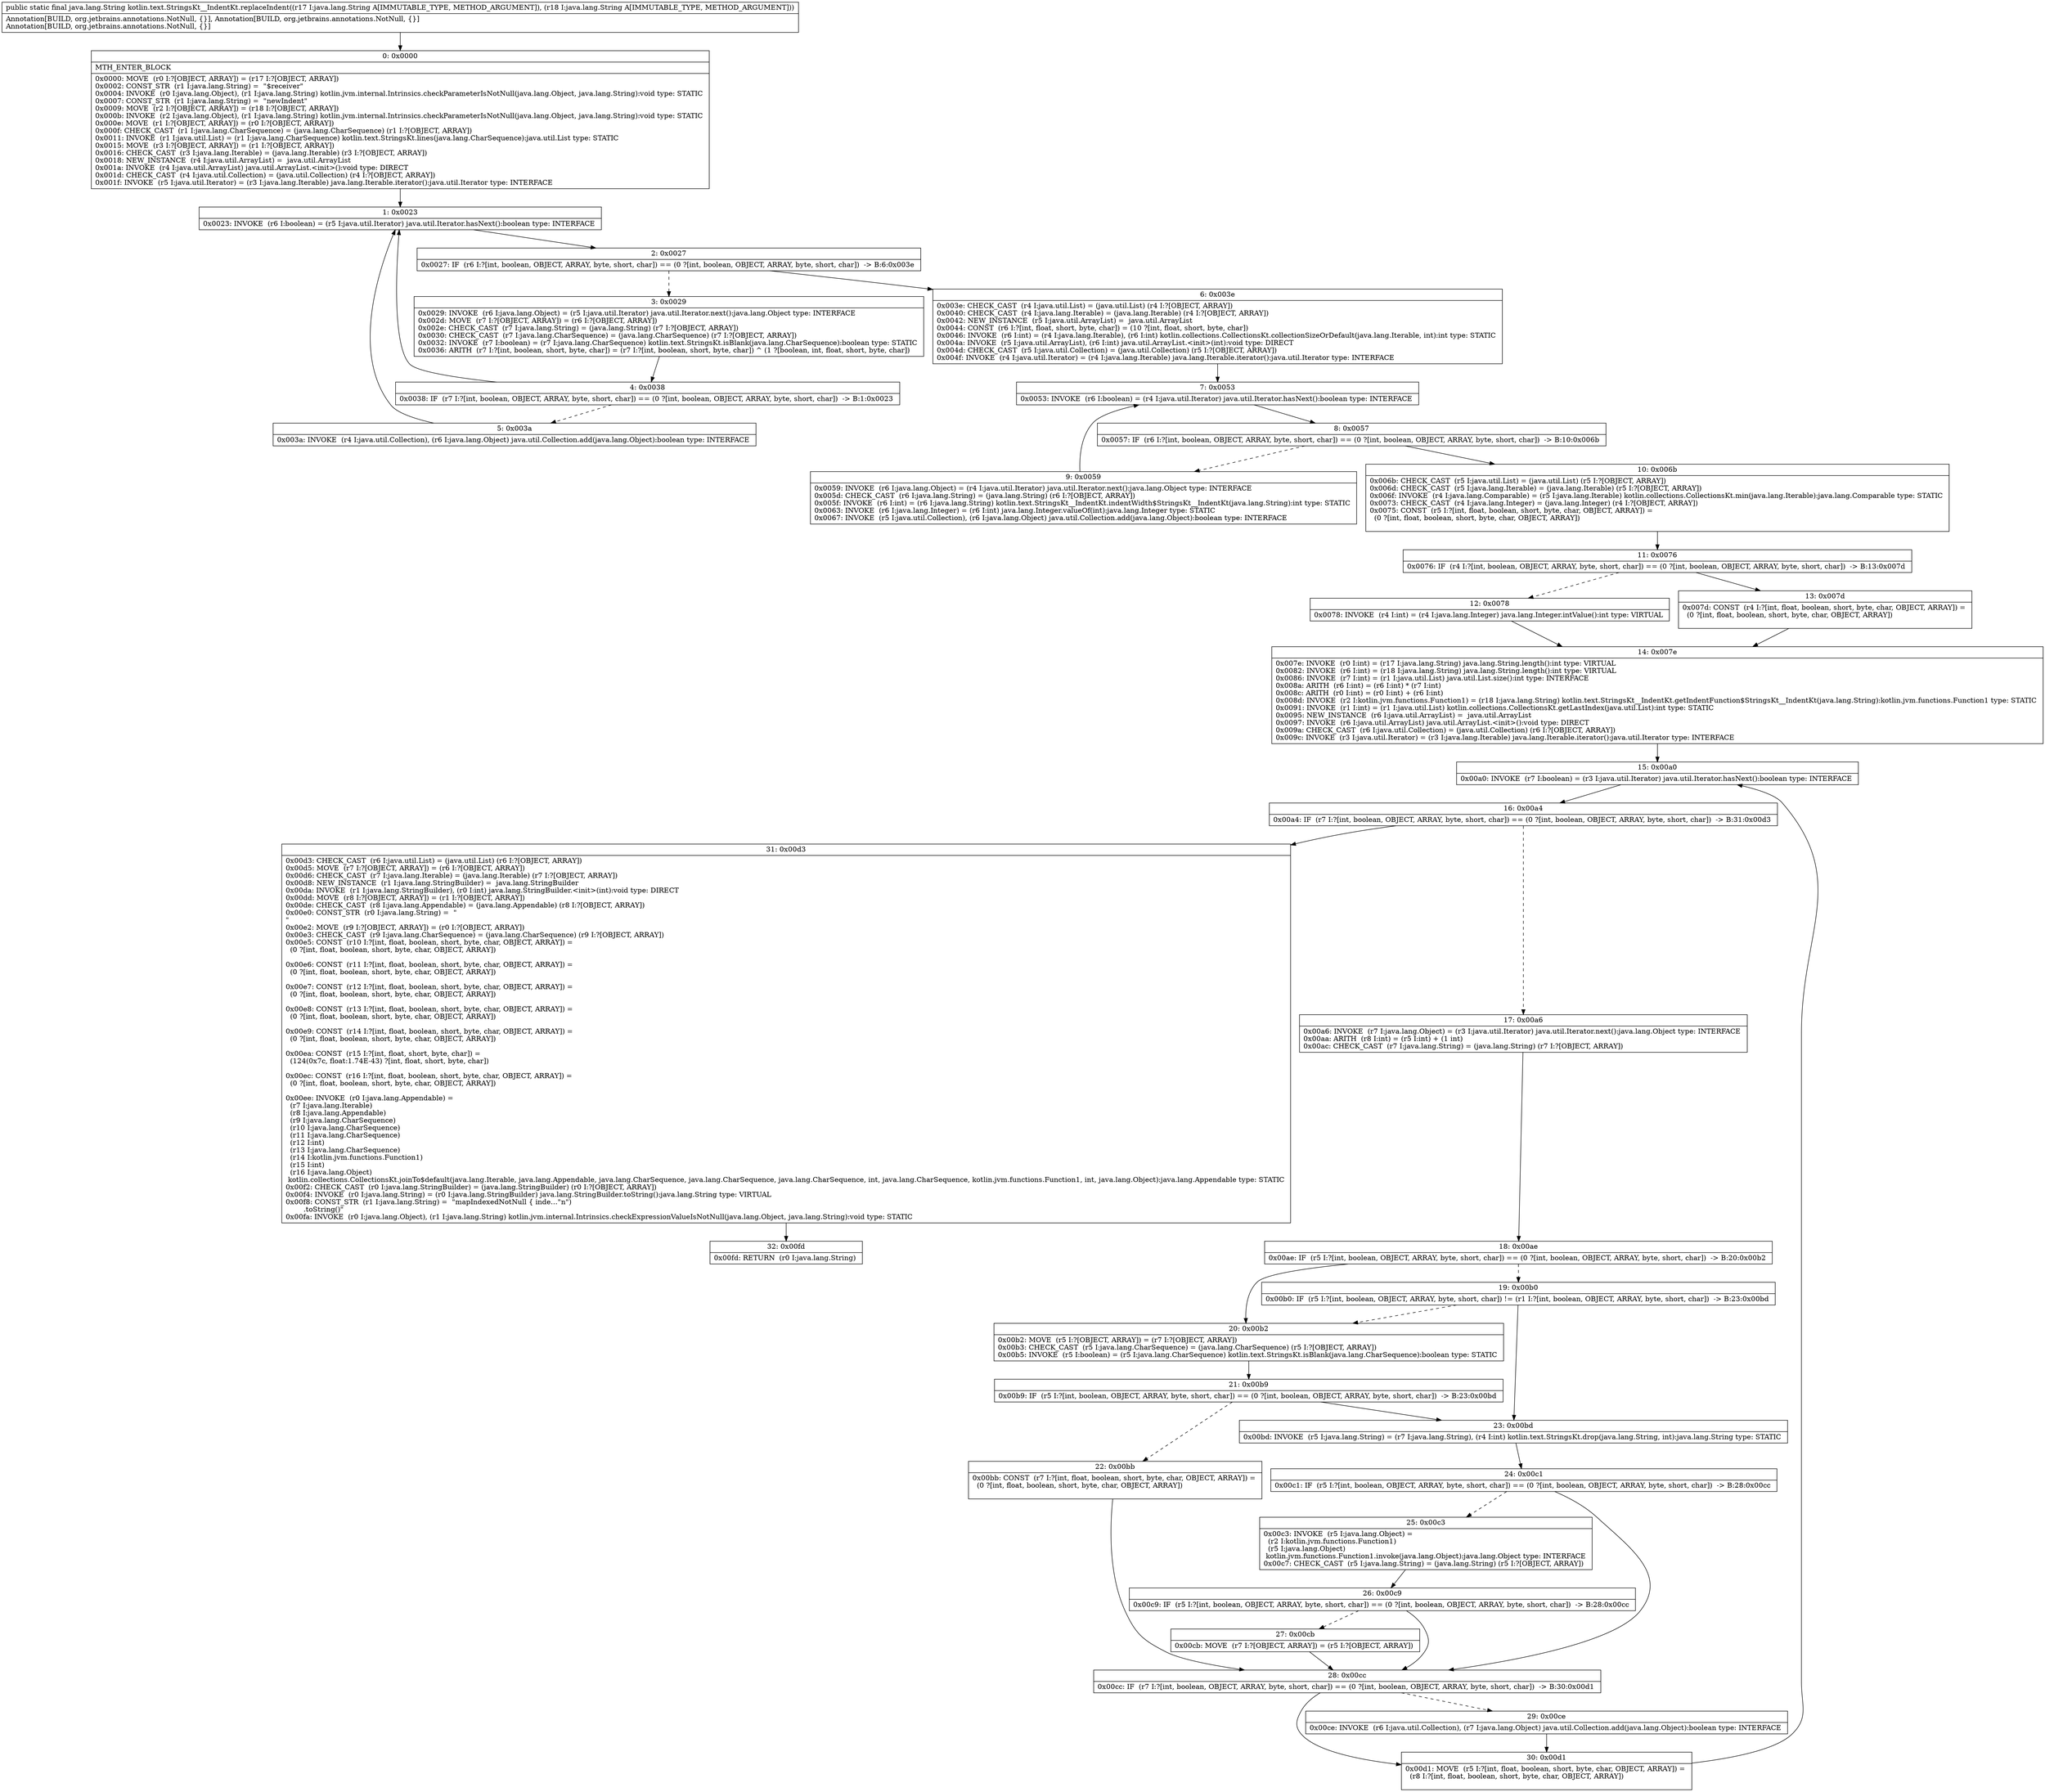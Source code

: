 digraph "CFG forkotlin.text.StringsKt__IndentKt.replaceIndent(Ljava\/lang\/String;Ljava\/lang\/String;)Ljava\/lang\/String;" {
Node_0 [shape=record,label="{0\:\ 0x0000|MTH_ENTER_BLOCK\l|0x0000: MOVE  (r0 I:?[OBJECT, ARRAY]) = (r17 I:?[OBJECT, ARRAY]) \l0x0002: CONST_STR  (r1 I:java.lang.String) =  \"$receiver\" \l0x0004: INVOKE  (r0 I:java.lang.Object), (r1 I:java.lang.String) kotlin.jvm.internal.Intrinsics.checkParameterIsNotNull(java.lang.Object, java.lang.String):void type: STATIC \l0x0007: CONST_STR  (r1 I:java.lang.String) =  \"newIndent\" \l0x0009: MOVE  (r2 I:?[OBJECT, ARRAY]) = (r18 I:?[OBJECT, ARRAY]) \l0x000b: INVOKE  (r2 I:java.lang.Object), (r1 I:java.lang.String) kotlin.jvm.internal.Intrinsics.checkParameterIsNotNull(java.lang.Object, java.lang.String):void type: STATIC \l0x000e: MOVE  (r1 I:?[OBJECT, ARRAY]) = (r0 I:?[OBJECT, ARRAY]) \l0x000f: CHECK_CAST  (r1 I:java.lang.CharSequence) = (java.lang.CharSequence) (r1 I:?[OBJECT, ARRAY]) \l0x0011: INVOKE  (r1 I:java.util.List) = (r1 I:java.lang.CharSequence) kotlin.text.StringsKt.lines(java.lang.CharSequence):java.util.List type: STATIC \l0x0015: MOVE  (r3 I:?[OBJECT, ARRAY]) = (r1 I:?[OBJECT, ARRAY]) \l0x0016: CHECK_CAST  (r3 I:java.lang.Iterable) = (java.lang.Iterable) (r3 I:?[OBJECT, ARRAY]) \l0x0018: NEW_INSTANCE  (r4 I:java.util.ArrayList) =  java.util.ArrayList \l0x001a: INVOKE  (r4 I:java.util.ArrayList) java.util.ArrayList.\<init\>():void type: DIRECT \l0x001d: CHECK_CAST  (r4 I:java.util.Collection) = (java.util.Collection) (r4 I:?[OBJECT, ARRAY]) \l0x001f: INVOKE  (r5 I:java.util.Iterator) = (r3 I:java.lang.Iterable) java.lang.Iterable.iterator():java.util.Iterator type: INTERFACE \l}"];
Node_1 [shape=record,label="{1\:\ 0x0023|0x0023: INVOKE  (r6 I:boolean) = (r5 I:java.util.Iterator) java.util.Iterator.hasNext():boolean type: INTERFACE \l}"];
Node_2 [shape=record,label="{2\:\ 0x0027|0x0027: IF  (r6 I:?[int, boolean, OBJECT, ARRAY, byte, short, char]) == (0 ?[int, boolean, OBJECT, ARRAY, byte, short, char])  \-\> B:6:0x003e \l}"];
Node_3 [shape=record,label="{3\:\ 0x0029|0x0029: INVOKE  (r6 I:java.lang.Object) = (r5 I:java.util.Iterator) java.util.Iterator.next():java.lang.Object type: INTERFACE \l0x002d: MOVE  (r7 I:?[OBJECT, ARRAY]) = (r6 I:?[OBJECT, ARRAY]) \l0x002e: CHECK_CAST  (r7 I:java.lang.String) = (java.lang.String) (r7 I:?[OBJECT, ARRAY]) \l0x0030: CHECK_CAST  (r7 I:java.lang.CharSequence) = (java.lang.CharSequence) (r7 I:?[OBJECT, ARRAY]) \l0x0032: INVOKE  (r7 I:boolean) = (r7 I:java.lang.CharSequence) kotlin.text.StringsKt.isBlank(java.lang.CharSequence):boolean type: STATIC \l0x0036: ARITH  (r7 I:?[int, boolean, short, byte, char]) = (r7 I:?[int, boolean, short, byte, char]) ^ (1 ?[boolean, int, float, short, byte, char]) \l}"];
Node_4 [shape=record,label="{4\:\ 0x0038|0x0038: IF  (r7 I:?[int, boolean, OBJECT, ARRAY, byte, short, char]) == (0 ?[int, boolean, OBJECT, ARRAY, byte, short, char])  \-\> B:1:0x0023 \l}"];
Node_5 [shape=record,label="{5\:\ 0x003a|0x003a: INVOKE  (r4 I:java.util.Collection), (r6 I:java.lang.Object) java.util.Collection.add(java.lang.Object):boolean type: INTERFACE \l}"];
Node_6 [shape=record,label="{6\:\ 0x003e|0x003e: CHECK_CAST  (r4 I:java.util.List) = (java.util.List) (r4 I:?[OBJECT, ARRAY]) \l0x0040: CHECK_CAST  (r4 I:java.lang.Iterable) = (java.lang.Iterable) (r4 I:?[OBJECT, ARRAY]) \l0x0042: NEW_INSTANCE  (r5 I:java.util.ArrayList) =  java.util.ArrayList \l0x0044: CONST  (r6 I:?[int, float, short, byte, char]) = (10 ?[int, float, short, byte, char]) \l0x0046: INVOKE  (r6 I:int) = (r4 I:java.lang.Iterable), (r6 I:int) kotlin.collections.CollectionsKt.collectionSizeOrDefault(java.lang.Iterable, int):int type: STATIC \l0x004a: INVOKE  (r5 I:java.util.ArrayList), (r6 I:int) java.util.ArrayList.\<init\>(int):void type: DIRECT \l0x004d: CHECK_CAST  (r5 I:java.util.Collection) = (java.util.Collection) (r5 I:?[OBJECT, ARRAY]) \l0x004f: INVOKE  (r4 I:java.util.Iterator) = (r4 I:java.lang.Iterable) java.lang.Iterable.iterator():java.util.Iterator type: INTERFACE \l}"];
Node_7 [shape=record,label="{7\:\ 0x0053|0x0053: INVOKE  (r6 I:boolean) = (r4 I:java.util.Iterator) java.util.Iterator.hasNext():boolean type: INTERFACE \l}"];
Node_8 [shape=record,label="{8\:\ 0x0057|0x0057: IF  (r6 I:?[int, boolean, OBJECT, ARRAY, byte, short, char]) == (0 ?[int, boolean, OBJECT, ARRAY, byte, short, char])  \-\> B:10:0x006b \l}"];
Node_9 [shape=record,label="{9\:\ 0x0059|0x0059: INVOKE  (r6 I:java.lang.Object) = (r4 I:java.util.Iterator) java.util.Iterator.next():java.lang.Object type: INTERFACE \l0x005d: CHECK_CAST  (r6 I:java.lang.String) = (java.lang.String) (r6 I:?[OBJECT, ARRAY]) \l0x005f: INVOKE  (r6 I:int) = (r6 I:java.lang.String) kotlin.text.StringsKt__IndentKt.indentWidth$StringsKt__IndentKt(java.lang.String):int type: STATIC \l0x0063: INVOKE  (r6 I:java.lang.Integer) = (r6 I:int) java.lang.Integer.valueOf(int):java.lang.Integer type: STATIC \l0x0067: INVOKE  (r5 I:java.util.Collection), (r6 I:java.lang.Object) java.util.Collection.add(java.lang.Object):boolean type: INTERFACE \l}"];
Node_10 [shape=record,label="{10\:\ 0x006b|0x006b: CHECK_CAST  (r5 I:java.util.List) = (java.util.List) (r5 I:?[OBJECT, ARRAY]) \l0x006d: CHECK_CAST  (r5 I:java.lang.Iterable) = (java.lang.Iterable) (r5 I:?[OBJECT, ARRAY]) \l0x006f: INVOKE  (r4 I:java.lang.Comparable) = (r5 I:java.lang.Iterable) kotlin.collections.CollectionsKt.min(java.lang.Iterable):java.lang.Comparable type: STATIC \l0x0073: CHECK_CAST  (r4 I:java.lang.Integer) = (java.lang.Integer) (r4 I:?[OBJECT, ARRAY]) \l0x0075: CONST  (r5 I:?[int, float, boolean, short, byte, char, OBJECT, ARRAY]) = \l  (0 ?[int, float, boolean, short, byte, char, OBJECT, ARRAY])\l \l}"];
Node_11 [shape=record,label="{11\:\ 0x0076|0x0076: IF  (r4 I:?[int, boolean, OBJECT, ARRAY, byte, short, char]) == (0 ?[int, boolean, OBJECT, ARRAY, byte, short, char])  \-\> B:13:0x007d \l}"];
Node_12 [shape=record,label="{12\:\ 0x0078|0x0078: INVOKE  (r4 I:int) = (r4 I:java.lang.Integer) java.lang.Integer.intValue():int type: VIRTUAL \l}"];
Node_13 [shape=record,label="{13\:\ 0x007d|0x007d: CONST  (r4 I:?[int, float, boolean, short, byte, char, OBJECT, ARRAY]) = \l  (0 ?[int, float, boolean, short, byte, char, OBJECT, ARRAY])\l \l}"];
Node_14 [shape=record,label="{14\:\ 0x007e|0x007e: INVOKE  (r0 I:int) = (r17 I:java.lang.String) java.lang.String.length():int type: VIRTUAL \l0x0082: INVOKE  (r6 I:int) = (r18 I:java.lang.String) java.lang.String.length():int type: VIRTUAL \l0x0086: INVOKE  (r7 I:int) = (r1 I:java.util.List) java.util.List.size():int type: INTERFACE \l0x008a: ARITH  (r6 I:int) = (r6 I:int) * (r7 I:int) \l0x008c: ARITH  (r0 I:int) = (r0 I:int) + (r6 I:int) \l0x008d: INVOKE  (r2 I:kotlin.jvm.functions.Function1) = (r18 I:java.lang.String) kotlin.text.StringsKt__IndentKt.getIndentFunction$StringsKt__IndentKt(java.lang.String):kotlin.jvm.functions.Function1 type: STATIC \l0x0091: INVOKE  (r1 I:int) = (r1 I:java.util.List) kotlin.collections.CollectionsKt.getLastIndex(java.util.List):int type: STATIC \l0x0095: NEW_INSTANCE  (r6 I:java.util.ArrayList) =  java.util.ArrayList \l0x0097: INVOKE  (r6 I:java.util.ArrayList) java.util.ArrayList.\<init\>():void type: DIRECT \l0x009a: CHECK_CAST  (r6 I:java.util.Collection) = (java.util.Collection) (r6 I:?[OBJECT, ARRAY]) \l0x009c: INVOKE  (r3 I:java.util.Iterator) = (r3 I:java.lang.Iterable) java.lang.Iterable.iterator():java.util.Iterator type: INTERFACE \l}"];
Node_15 [shape=record,label="{15\:\ 0x00a0|0x00a0: INVOKE  (r7 I:boolean) = (r3 I:java.util.Iterator) java.util.Iterator.hasNext():boolean type: INTERFACE \l}"];
Node_16 [shape=record,label="{16\:\ 0x00a4|0x00a4: IF  (r7 I:?[int, boolean, OBJECT, ARRAY, byte, short, char]) == (0 ?[int, boolean, OBJECT, ARRAY, byte, short, char])  \-\> B:31:0x00d3 \l}"];
Node_17 [shape=record,label="{17\:\ 0x00a6|0x00a6: INVOKE  (r7 I:java.lang.Object) = (r3 I:java.util.Iterator) java.util.Iterator.next():java.lang.Object type: INTERFACE \l0x00aa: ARITH  (r8 I:int) = (r5 I:int) + (1 int) \l0x00ac: CHECK_CAST  (r7 I:java.lang.String) = (java.lang.String) (r7 I:?[OBJECT, ARRAY]) \l}"];
Node_18 [shape=record,label="{18\:\ 0x00ae|0x00ae: IF  (r5 I:?[int, boolean, OBJECT, ARRAY, byte, short, char]) == (0 ?[int, boolean, OBJECT, ARRAY, byte, short, char])  \-\> B:20:0x00b2 \l}"];
Node_19 [shape=record,label="{19\:\ 0x00b0|0x00b0: IF  (r5 I:?[int, boolean, OBJECT, ARRAY, byte, short, char]) != (r1 I:?[int, boolean, OBJECT, ARRAY, byte, short, char])  \-\> B:23:0x00bd \l}"];
Node_20 [shape=record,label="{20\:\ 0x00b2|0x00b2: MOVE  (r5 I:?[OBJECT, ARRAY]) = (r7 I:?[OBJECT, ARRAY]) \l0x00b3: CHECK_CAST  (r5 I:java.lang.CharSequence) = (java.lang.CharSequence) (r5 I:?[OBJECT, ARRAY]) \l0x00b5: INVOKE  (r5 I:boolean) = (r5 I:java.lang.CharSequence) kotlin.text.StringsKt.isBlank(java.lang.CharSequence):boolean type: STATIC \l}"];
Node_21 [shape=record,label="{21\:\ 0x00b9|0x00b9: IF  (r5 I:?[int, boolean, OBJECT, ARRAY, byte, short, char]) == (0 ?[int, boolean, OBJECT, ARRAY, byte, short, char])  \-\> B:23:0x00bd \l}"];
Node_22 [shape=record,label="{22\:\ 0x00bb|0x00bb: CONST  (r7 I:?[int, float, boolean, short, byte, char, OBJECT, ARRAY]) = \l  (0 ?[int, float, boolean, short, byte, char, OBJECT, ARRAY])\l \l}"];
Node_23 [shape=record,label="{23\:\ 0x00bd|0x00bd: INVOKE  (r5 I:java.lang.String) = (r7 I:java.lang.String), (r4 I:int) kotlin.text.StringsKt.drop(java.lang.String, int):java.lang.String type: STATIC \l}"];
Node_24 [shape=record,label="{24\:\ 0x00c1|0x00c1: IF  (r5 I:?[int, boolean, OBJECT, ARRAY, byte, short, char]) == (0 ?[int, boolean, OBJECT, ARRAY, byte, short, char])  \-\> B:28:0x00cc \l}"];
Node_25 [shape=record,label="{25\:\ 0x00c3|0x00c3: INVOKE  (r5 I:java.lang.Object) = \l  (r2 I:kotlin.jvm.functions.Function1)\l  (r5 I:java.lang.Object)\l kotlin.jvm.functions.Function1.invoke(java.lang.Object):java.lang.Object type: INTERFACE \l0x00c7: CHECK_CAST  (r5 I:java.lang.String) = (java.lang.String) (r5 I:?[OBJECT, ARRAY]) \l}"];
Node_26 [shape=record,label="{26\:\ 0x00c9|0x00c9: IF  (r5 I:?[int, boolean, OBJECT, ARRAY, byte, short, char]) == (0 ?[int, boolean, OBJECT, ARRAY, byte, short, char])  \-\> B:28:0x00cc \l}"];
Node_27 [shape=record,label="{27\:\ 0x00cb|0x00cb: MOVE  (r7 I:?[OBJECT, ARRAY]) = (r5 I:?[OBJECT, ARRAY]) \l}"];
Node_28 [shape=record,label="{28\:\ 0x00cc|0x00cc: IF  (r7 I:?[int, boolean, OBJECT, ARRAY, byte, short, char]) == (0 ?[int, boolean, OBJECT, ARRAY, byte, short, char])  \-\> B:30:0x00d1 \l}"];
Node_29 [shape=record,label="{29\:\ 0x00ce|0x00ce: INVOKE  (r6 I:java.util.Collection), (r7 I:java.lang.Object) java.util.Collection.add(java.lang.Object):boolean type: INTERFACE \l}"];
Node_30 [shape=record,label="{30\:\ 0x00d1|0x00d1: MOVE  (r5 I:?[int, float, boolean, short, byte, char, OBJECT, ARRAY]) = \l  (r8 I:?[int, float, boolean, short, byte, char, OBJECT, ARRAY])\l \l}"];
Node_31 [shape=record,label="{31\:\ 0x00d3|0x00d3: CHECK_CAST  (r6 I:java.util.List) = (java.util.List) (r6 I:?[OBJECT, ARRAY]) \l0x00d5: MOVE  (r7 I:?[OBJECT, ARRAY]) = (r6 I:?[OBJECT, ARRAY]) \l0x00d6: CHECK_CAST  (r7 I:java.lang.Iterable) = (java.lang.Iterable) (r7 I:?[OBJECT, ARRAY]) \l0x00d8: NEW_INSTANCE  (r1 I:java.lang.StringBuilder) =  java.lang.StringBuilder \l0x00da: INVOKE  (r1 I:java.lang.StringBuilder), (r0 I:int) java.lang.StringBuilder.\<init\>(int):void type: DIRECT \l0x00dd: MOVE  (r8 I:?[OBJECT, ARRAY]) = (r1 I:?[OBJECT, ARRAY]) \l0x00de: CHECK_CAST  (r8 I:java.lang.Appendable) = (java.lang.Appendable) (r8 I:?[OBJECT, ARRAY]) \l0x00e0: CONST_STR  (r0 I:java.lang.String) =  \"\l\" \l0x00e2: MOVE  (r9 I:?[OBJECT, ARRAY]) = (r0 I:?[OBJECT, ARRAY]) \l0x00e3: CHECK_CAST  (r9 I:java.lang.CharSequence) = (java.lang.CharSequence) (r9 I:?[OBJECT, ARRAY]) \l0x00e5: CONST  (r10 I:?[int, float, boolean, short, byte, char, OBJECT, ARRAY]) = \l  (0 ?[int, float, boolean, short, byte, char, OBJECT, ARRAY])\l \l0x00e6: CONST  (r11 I:?[int, float, boolean, short, byte, char, OBJECT, ARRAY]) = \l  (0 ?[int, float, boolean, short, byte, char, OBJECT, ARRAY])\l \l0x00e7: CONST  (r12 I:?[int, float, boolean, short, byte, char, OBJECT, ARRAY]) = \l  (0 ?[int, float, boolean, short, byte, char, OBJECT, ARRAY])\l \l0x00e8: CONST  (r13 I:?[int, float, boolean, short, byte, char, OBJECT, ARRAY]) = \l  (0 ?[int, float, boolean, short, byte, char, OBJECT, ARRAY])\l \l0x00e9: CONST  (r14 I:?[int, float, boolean, short, byte, char, OBJECT, ARRAY]) = \l  (0 ?[int, float, boolean, short, byte, char, OBJECT, ARRAY])\l \l0x00ea: CONST  (r15 I:?[int, float, short, byte, char]) = \l  (124(0x7c, float:1.74E\-43) ?[int, float, short, byte, char])\l \l0x00ec: CONST  (r16 I:?[int, float, boolean, short, byte, char, OBJECT, ARRAY]) = \l  (0 ?[int, float, boolean, short, byte, char, OBJECT, ARRAY])\l \l0x00ee: INVOKE  (r0 I:java.lang.Appendable) = \l  (r7 I:java.lang.Iterable)\l  (r8 I:java.lang.Appendable)\l  (r9 I:java.lang.CharSequence)\l  (r10 I:java.lang.CharSequence)\l  (r11 I:java.lang.CharSequence)\l  (r12 I:int)\l  (r13 I:java.lang.CharSequence)\l  (r14 I:kotlin.jvm.functions.Function1)\l  (r15 I:int)\l  (r16 I:java.lang.Object)\l kotlin.collections.CollectionsKt.joinTo$default(java.lang.Iterable, java.lang.Appendable, java.lang.CharSequence, java.lang.CharSequence, java.lang.CharSequence, int, java.lang.CharSequence, kotlin.jvm.functions.Function1, int, java.lang.Object):java.lang.Appendable type: STATIC \l0x00f2: CHECK_CAST  (r0 I:java.lang.StringBuilder) = (java.lang.StringBuilder) (r0 I:?[OBJECT, ARRAY]) \l0x00f4: INVOKE  (r0 I:java.lang.String) = (r0 I:java.lang.StringBuilder) java.lang.StringBuilder.toString():java.lang.String type: VIRTUAL \l0x00f8: CONST_STR  (r1 I:java.lang.String) =  \"mapIndexedNotNull \{ inde…\"n\")\l        .toString()\" \l0x00fa: INVOKE  (r0 I:java.lang.Object), (r1 I:java.lang.String) kotlin.jvm.internal.Intrinsics.checkExpressionValueIsNotNull(java.lang.Object, java.lang.String):void type: STATIC \l}"];
Node_32 [shape=record,label="{32\:\ 0x00fd|0x00fd: RETURN  (r0 I:java.lang.String) \l}"];
MethodNode[shape=record,label="{public static final java.lang.String kotlin.text.StringsKt__IndentKt.replaceIndent((r17 I:java.lang.String A[IMMUTABLE_TYPE, METHOD_ARGUMENT]), (r18 I:java.lang.String A[IMMUTABLE_TYPE, METHOD_ARGUMENT]))  | Annotation[BUILD, org.jetbrains.annotations.NotNull, \{\}], Annotation[BUILD, org.jetbrains.annotations.NotNull, \{\}]\lAnnotation[BUILD, org.jetbrains.annotations.NotNull, \{\}]\l}"];
MethodNode -> Node_0;
Node_0 -> Node_1;
Node_1 -> Node_2;
Node_2 -> Node_3[style=dashed];
Node_2 -> Node_6;
Node_3 -> Node_4;
Node_4 -> Node_1;
Node_4 -> Node_5[style=dashed];
Node_5 -> Node_1;
Node_6 -> Node_7;
Node_7 -> Node_8;
Node_8 -> Node_9[style=dashed];
Node_8 -> Node_10;
Node_9 -> Node_7;
Node_10 -> Node_11;
Node_11 -> Node_12[style=dashed];
Node_11 -> Node_13;
Node_12 -> Node_14;
Node_13 -> Node_14;
Node_14 -> Node_15;
Node_15 -> Node_16;
Node_16 -> Node_17[style=dashed];
Node_16 -> Node_31;
Node_17 -> Node_18;
Node_18 -> Node_19[style=dashed];
Node_18 -> Node_20;
Node_19 -> Node_20[style=dashed];
Node_19 -> Node_23;
Node_20 -> Node_21;
Node_21 -> Node_22[style=dashed];
Node_21 -> Node_23;
Node_22 -> Node_28;
Node_23 -> Node_24;
Node_24 -> Node_25[style=dashed];
Node_24 -> Node_28;
Node_25 -> Node_26;
Node_26 -> Node_27[style=dashed];
Node_26 -> Node_28;
Node_27 -> Node_28;
Node_28 -> Node_29[style=dashed];
Node_28 -> Node_30;
Node_29 -> Node_30;
Node_30 -> Node_15;
Node_31 -> Node_32;
}

